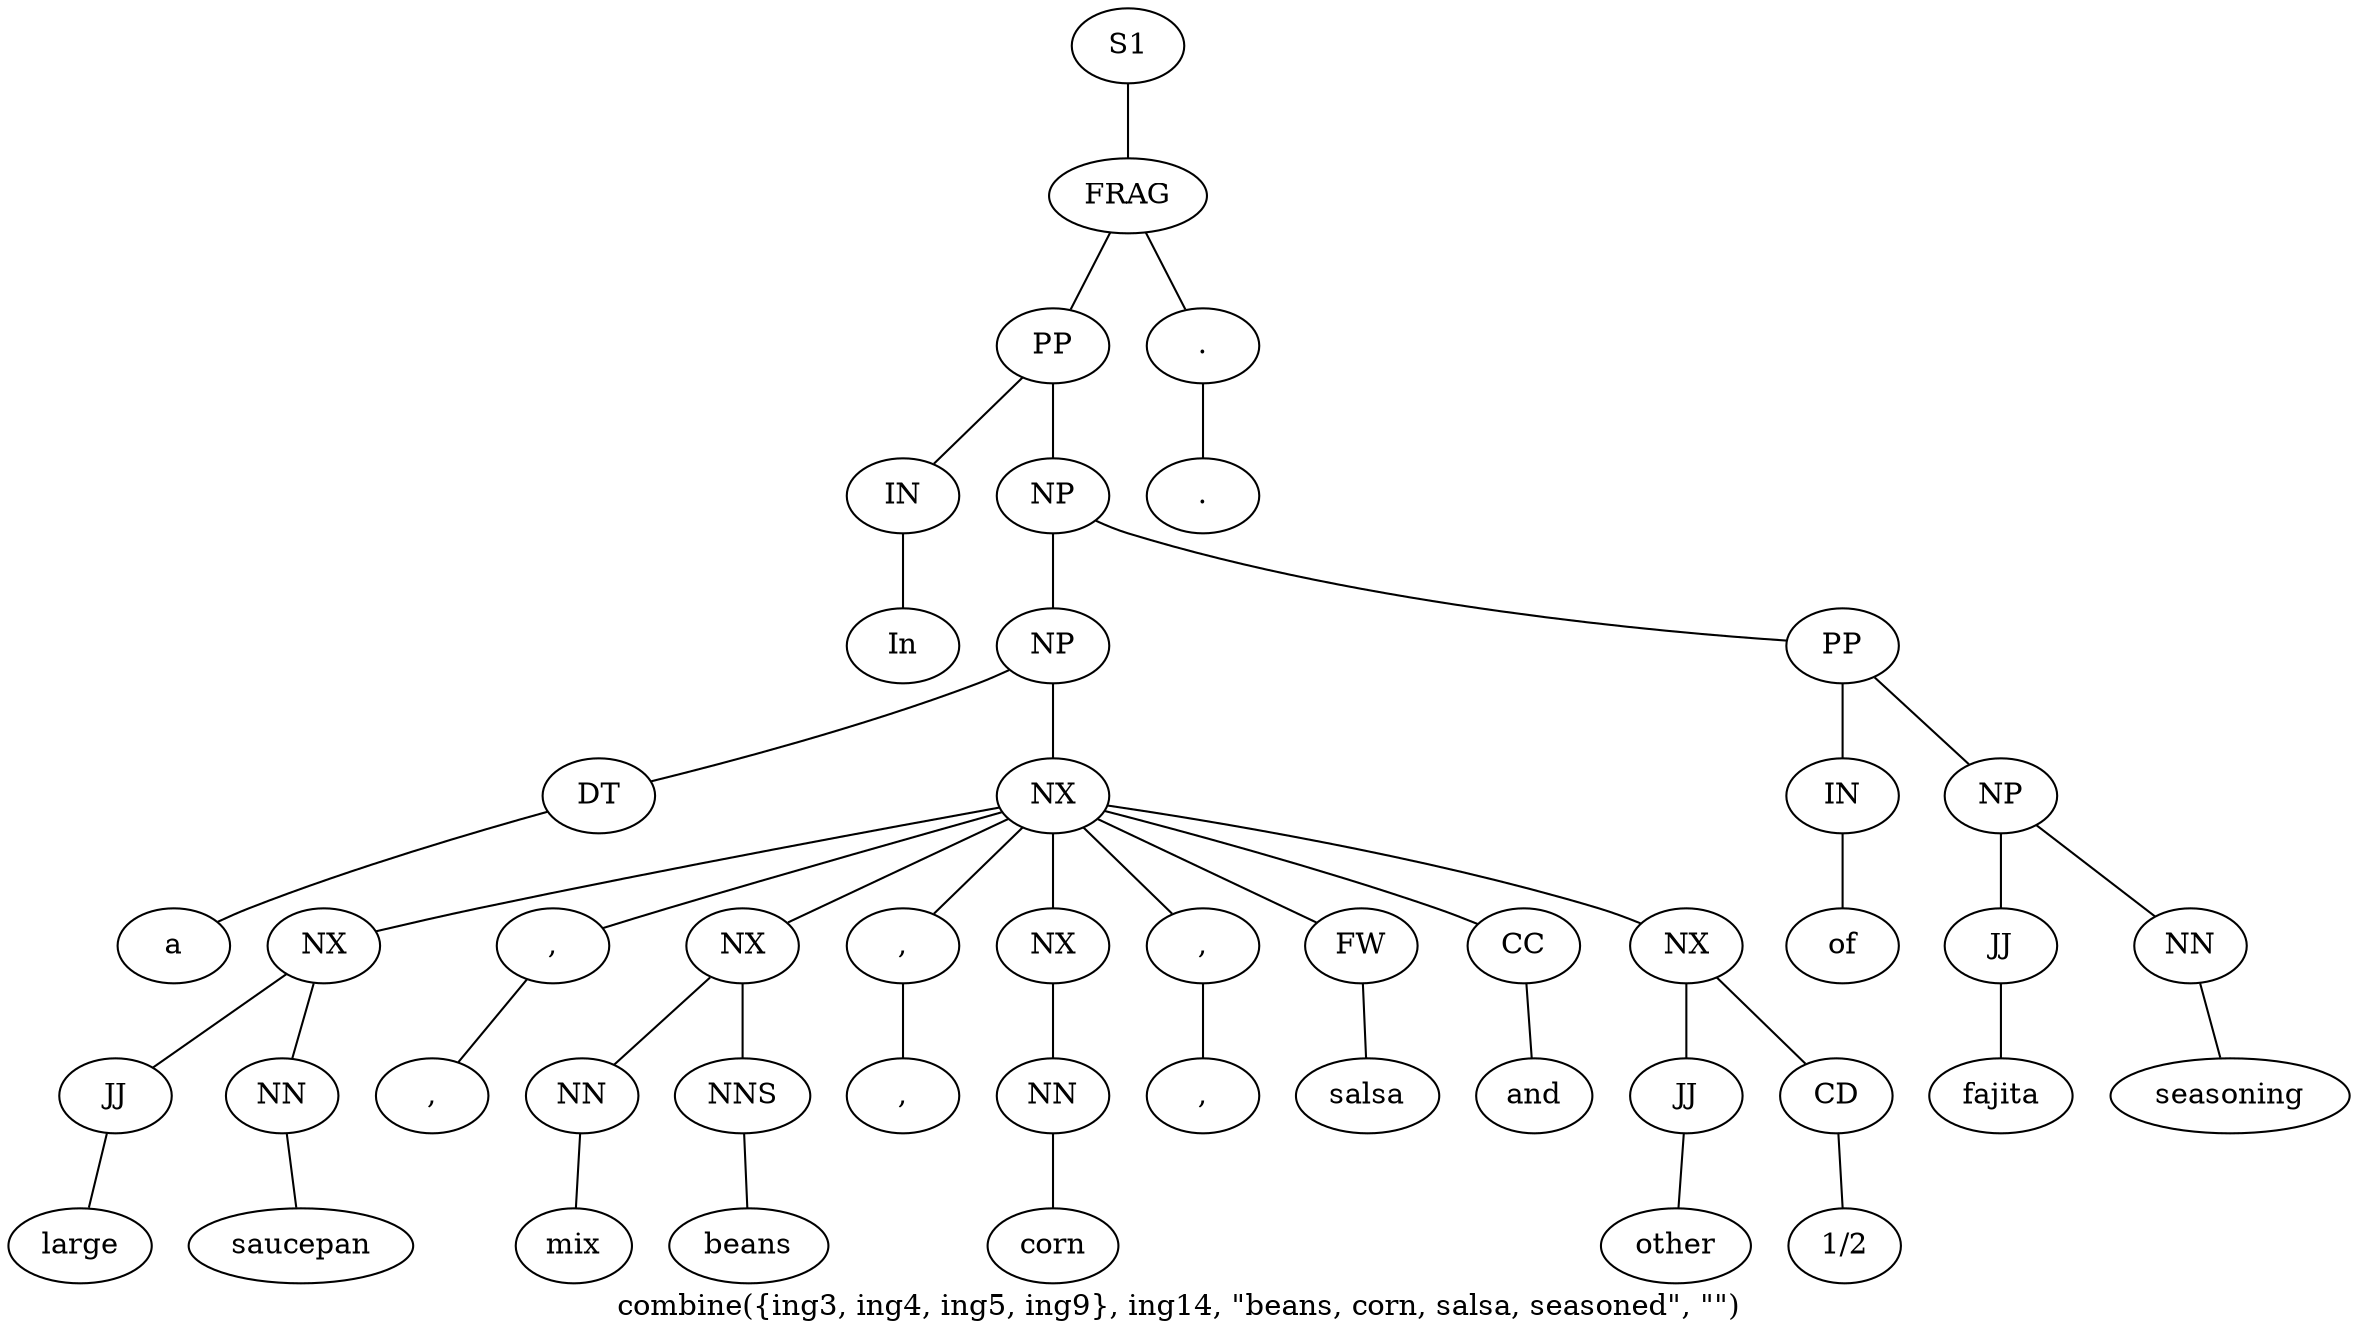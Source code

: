 graph SyntaxGraph {
	label = "combine({ing3, ing4, ing5, ing9}, ing14, \"beans, corn, salsa, seasoned\", \"\")";
	Node0 [label="S1"];
	Node1 [label="FRAG"];
	Node2 [label="PP"];
	Node3 [label="IN"];
	Node4 [label="In"];
	Node5 [label="NP"];
	Node6 [label="NP"];
	Node7 [label="DT"];
	Node8 [label="a"];
	Node9 [label="NX"];
	Node10 [label="NX"];
	Node11 [label="JJ"];
	Node12 [label="large"];
	Node13 [label="NN"];
	Node14 [label="saucepan"];
	Node15 [label=","];
	Node16 [label=","];
	Node17 [label="NX"];
	Node18 [label="NN"];
	Node19 [label="mix"];
	Node20 [label="NNS"];
	Node21 [label="beans"];
	Node22 [label=","];
	Node23 [label=","];
	Node24 [label="NX"];
	Node25 [label="NN"];
	Node26 [label="corn"];
	Node27 [label=","];
	Node28 [label=","];
	Node29 [label="FW"];
	Node30 [label="salsa"];
	Node31 [label="CC"];
	Node32 [label="and"];
	Node33 [label="NX"];
	Node34 [label="JJ"];
	Node35 [label="other"];
	Node36 [label="CD"];
	Node37 [label="1/2"];
	Node38 [label="PP"];
	Node39 [label="IN"];
	Node40 [label="of"];
	Node41 [label="NP"];
	Node42 [label="JJ"];
	Node43 [label="fajita"];
	Node44 [label="NN"];
	Node45 [label="seasoning"];
	Node46 [label="."];
	Node47 [label="."];

	Node0 -- Node1;
	Node1 -- Node2;
	Node1 -- Node46;
	Node2 -- Node3;
	Node2 -- Node5;
	Node3 -- Node4;
	Node5 -- Node6;
	Node5 -- Node38;
	Node6 -- Node7;
	Node6 -- Node9;
	Node7 -- Node8;
	Node9 -- Node10;
	Node9 -- Node15;
	Node9 -- Node17;
	Node9 -- Node22;
	Node9 -- Node24;
	Node9 -- Node27;
	Node9 -- Node29;
	Node9 -- Node31;
	Node9 -- Node33;
	Node10 -- Node11;
	Node10 -- Node13;
	Node11 -- Node12;
	Node13 -- Node14;
	Node15 -- Node16;
	Node17 -- Node18;
	Node17 -- Node20;
	Node18 -- Node19;
	Node20 -- Node21;
	Node22 -- Node23;
	Node24 -- Node25;
	Node25 -- Node26;
	Node27 -- Node28;
	Node29 -- Node30;
	Node31 -- Node32;
	Node33 -- Node34;
	Node33 -- Node36;
	Node34 -- Node35;
	Node36 -- Node37;
	Node38 -- Node39;
	Node38 -- Node41;
	Node39 -- Node40;
	Node41 -- Node42;
	Node41 -- Node44;
	Node42 -- Node43;
	Node44 -- Node45;
	Node46 -- Node47;
}